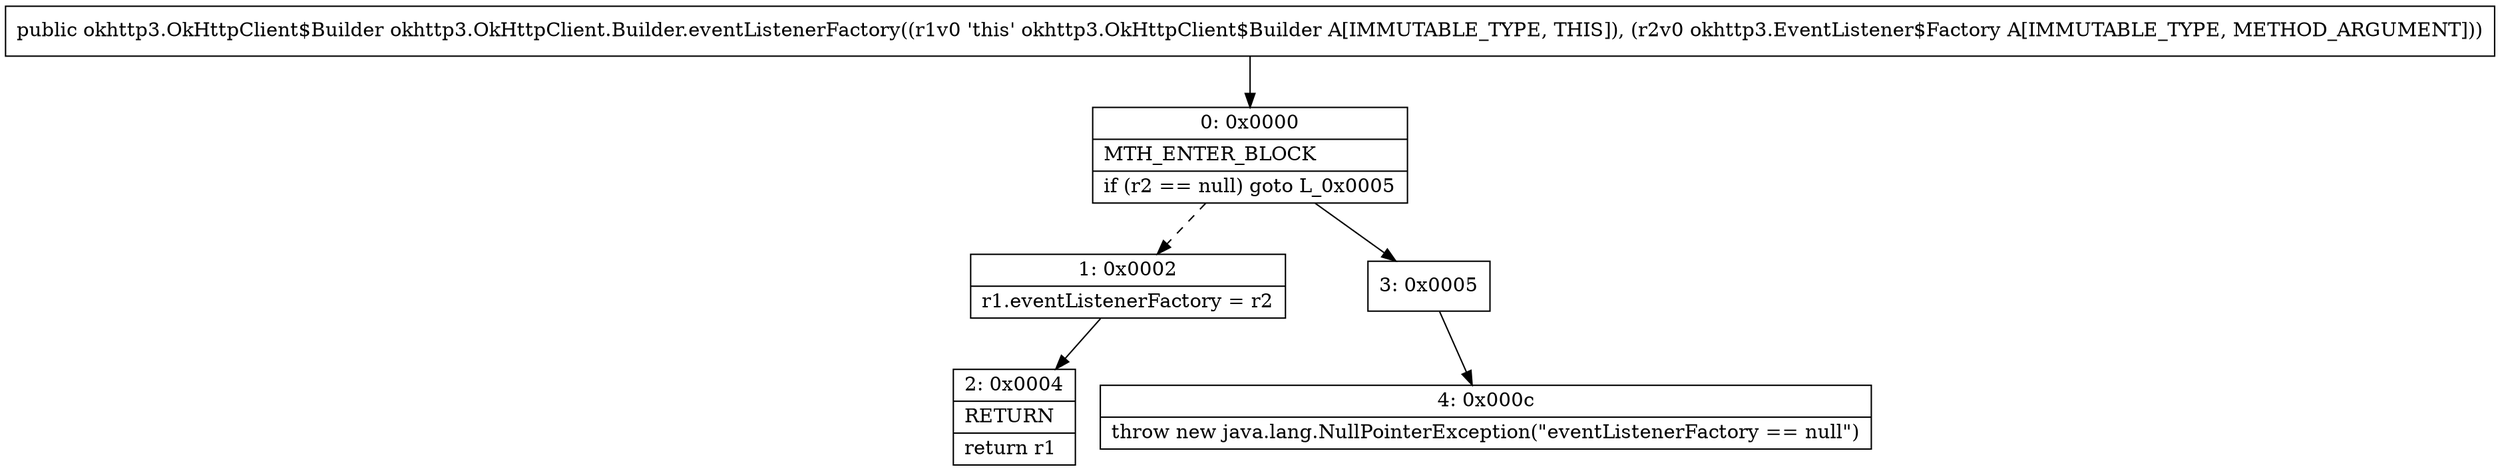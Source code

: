 digraph "CFG forokhttp3.OkHttpClient.Builder.eventListenerFactory(Lokhttp3\/EventListener$Factory;)Lokhttp3\/OkHttpClient$Builder;" {
Node_0 [shape=record,label="{0\:\ 0x0000|MTH_ENTER_BLOCK\l|if (r2 == null) goto L_0x0005\l}"];
Node_1 [shape=record,label="{1\:\ 0x0002|r1.eventListenerFactory = r2\l}"];
Node_2 [shape=record,label="{2\:\ 0x0004|RETURN\l|return r1\l}"];
Node_3 [shape=record,label="{3\:\ 0x0005}"];
Node_4 [shape=record,label="{4\:\ 0x000c|throw new java.lang.NullPointerException(\"eventListenerFactory == null\")\l}"];
MethodNode[shape=record,label="{public okhttp3.OkHttpClient$Builder okhttp3.OkHttpClient.Builder.eventListenerFactory((r1v0 'this' okhttp3.OkHttpClient$Builder A[IMMUTABLE_TYPE, THIS]), (r2v0 okhttp3.EventListener$Factory A[IMMUTABLE_TYPE, METHOD_ARGUMENT])) }"];
MethodNode -> Node_0;
Node_0 -> Node_1[style=dashed];
Node_0 -> Node_3;
Node_1 -> Node_2;
Node_3 -> Node_4;
}

